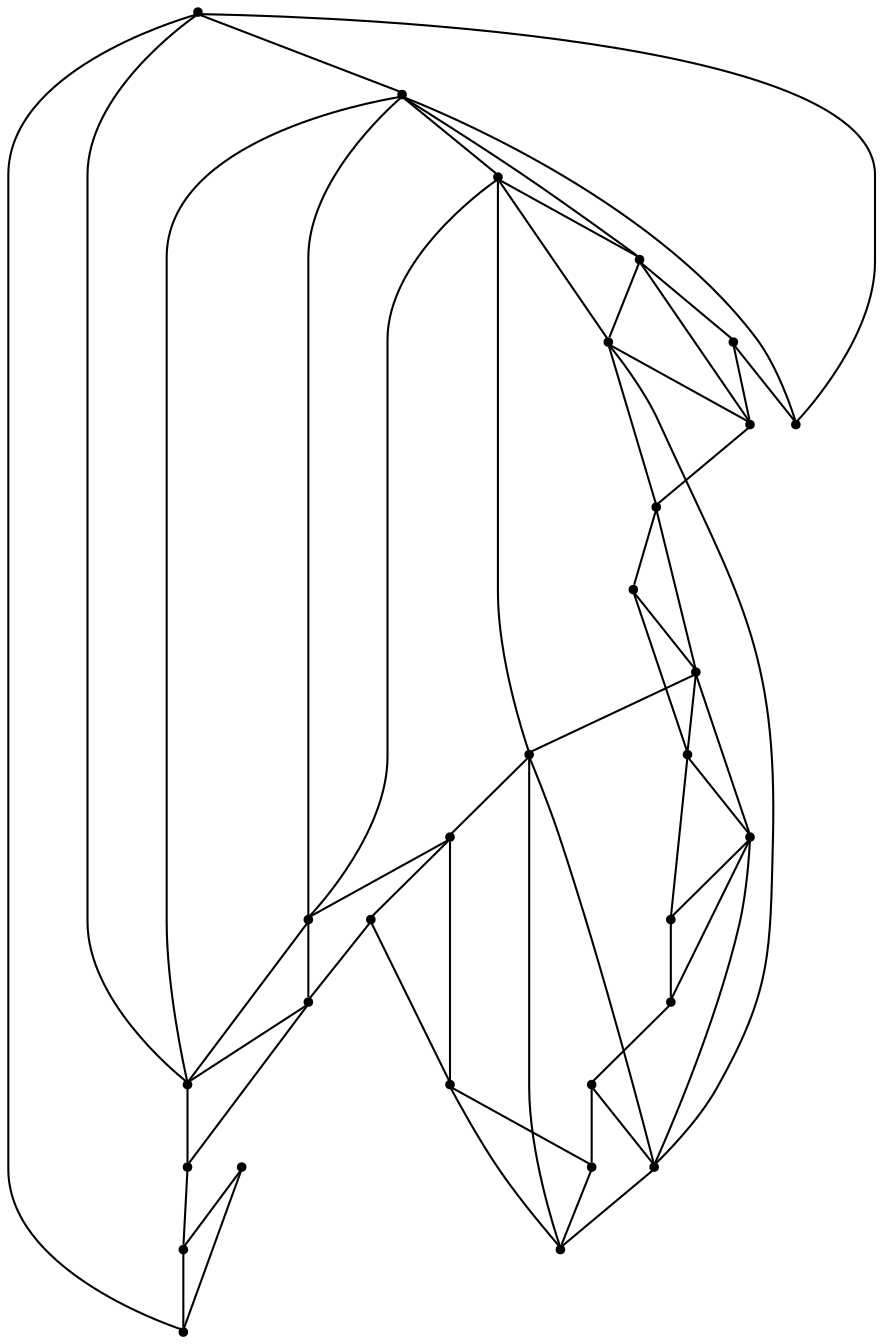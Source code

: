 graph {
  node [shape=point,comment="{\"directed\":false,\"doi\":\"10.1007/978-3-030-35802-0_42\",\"figure\":\"1 (2)\"}"]

  v0 [pos="257.1107453547115,1559.7124317284236"]
  v1 [pos="257.1107453547115,1588.416654744748"]
  v2 [pos="285.81532811310973,1588.416654744748"]
  v3 [pos="285.81532811310973,1617.1166809769397"]
  v4 [pos="257.1107453547115,1645.8209039932642"]
  v5 [pos="285.8153281131097,1645.820903993264"]
  v6 [pos="314.5199029229557,1645.8209039932642"]
  v7 [pos="343.2223952121221,1645.820903993264"]
  v8 [pos="257.1107453547115,1674.5251270095887"]
  v9 [pos="285.8153281131097,1674.5251270095885"]
  v10 [pos="314.5199029229557,1674.5251270095887"]
  v11 [pos="343.222395212122,1674.5251270095887"]
  v12 [pos="371.9227731864,1674.5251270095887"]
  v13 [pos="257.1107453547115,1703.227315221485"]
  v14 [pos="285.8153281131097,1703.227315221485"]
  v15 [pos="314.5199029229557,1703.227315221485"]
  v16 [pos="343.2223952121221,1703.227315221485"]
  v17 [pos="371.9227731864,1703.227315221485"]
  v18 [pos="400.62734799624593,1703.227315221485"]
  v19 [pos="285.8153281131097,1731.9315382378095"]
  v20 [pos="314.5199029229557,1731.9315382378095"]
  v21 [pos="371.9227731864,1731.9315382378095"]
  v22 [pos="400.62734799624593,1731.9315382378095"]
  v23 [pos="314.5199029229557,1760.6295296655728"]
  v24 [pos="343.2223952121221,1760.6295296655728"]
  v25 [pos="371.9227731864,1760.6295296655728"]
  v26 [pos="400.62734799624593,1760.6295296655728"]
  v27 [pos="343.2223952121221,1789.3337526818973"]
  v28 [pos="371.9227731864,1789.3337526818973"]
  v29 [pos="400.62734799624593,1789.3337526818973"]

  v13 -- v8 [id="-3",pos="257.1107453547115,1703.227315221485 257.1107453547115,1674.5251270095887 257.1107453547115,1674.5251270095887 257.1107453547115,1674.5251270095887"]
  v8 -- v4 [id="-4",pos="257.1107453547115,1674.5251270095887 257.1107453547115,1645.8209039932642 257.1107453547115,1645.8209039932642 257.1107453547115,1645.8209039932642"]
  v4 -- v1 [id="-5",pos="257.1107453547115,1645.8209039932642 257.1107453547115,1588.416654744748 257.1107453547115,1588.416654744748 257.1107453547115,1588.416654744748"]
  v1 -- v0 [id="-6",pos="257.1107453547115,1588.416654744748 257.1107453547115,1559.7124317284236 257.1107453547115,1559.7124317284236 257.1107453547115,1559.7124317284236"]
  v13 -- v19 [id="-8",pos="257.1107453547115,1703.227315221485 285.8153281131097,1731.9315382378095 285.8153281131097,1731.9315382378095 285.8153281131097,1731.9315382378095"]
  v4 -- v9 [id="-11",pos="257.1107453547115,1645.8209039932642 285.8153281131097,1674.5251270095885 285.8153281131097,1674.5251270095885 285.8153281131097,1674.5251270095885"]
  v0 -- v2 [id="-13",pos="257.1107453547115,1559.7124317284236 285.81532811310973,1588.416654744748 285.81532811310973,1588.416654744748 285.81532811310973,1588.416654744748"]
  v19 -- v14 [id="-15",pos="285.8153281131097,1731.9315382378095 285.8153281131097,1703.227315221485 285.8153281131097,1703.227315221485 285.8153281131097,1703.227315221485"]
  v14 -- v9 [id="-16",pos="285.8153281131097,1703.227315221485 285.8153281131097,1674.5251270095885 285.8153281131097,1674.5251270095885 285.8153281131097,1674.5251270095885"]
  v9 -- v5 [id="-17",pos="285.8153281131097,1674.5251270095885 285.8153281131097,1645.820903993264 285.8153281131097,1645.820903993264 285.8153281131097,1645.820903993264"]
  v5 -- v3 [id="-18",pos="285.8153281131097,1645.820903993264 285.81532811310973,1617.1166809769397 285.81532811310973,1617.1166809769397 285.81532811310973,1617.1166809769397"]
  v3 -- v2 [id="-19",pos="285.81532811310973,1617.1166809769397 285.81532811310973,1588.416654744748 285.81532811310973,1588.416654744748 285.81532811310973,1588.416654744748"]
  v19 -- v23 [id="-21",pos="285.8153281131097,1731.9315382378095 314.5199029229557,1760.6295296655728 314.5199029229557,1760.6295296655728 314.5199029229557,1760.6295296655728"]
  v14 -- v20 [id="-22",pos="285.8153281131097,1703.227315221485 314.5199029229557,1731.9315382378095 314.5199029229557,1731.9315382378095 314.5199029229557,1731.9315382378095"]
  v9 -- v15 [id="-23",pos="285.8153281131097,1674.5251270095885 314.5199029229557,1703.227315221485 314.5199029229557,1703.227315221485 314.5199029229557,1703.227315221485"]
  v23 -- v27 [id="-25",pos="314.5199029229557,1760.6295296655728 343.2223952121221,1789.3337526818973 343.2223952121221,1789.3337526818973 343.2223952121221,1789.3337526818973"]
  v20 -- v15 [id="-26",pos="314.5199029229557,1731.9315382378095 314.5199029229557,1703.227315221485 314.5199029229557,1703.227315221485 314.5199029229557,1703.227315221485"]
  v23 -- v20 [id="-28",pos="314.5199029229557,1760.6295296655728 314.5199029229557,1731.9315382378095 314.5199029229557,1731.9315382378095 314.5199029229557,1731.9315382378095"]
  v15 -- v10 [id="-30",pos="314.5199029229557,1703.227315221485 314.5199029229557,1674.5251270095887 314.5199029229557,1674.5251270095887 314.5199029229557,1674.5251270095887"]
  v10 -- v6 [id="-31",pos="314.5199029229557,1674.5251270095887 314.5199029229557,1645.8209039932642 314.5199029229557,1645.8209039932642 314.5199029229557,1645.8209039932642"]
  v10 -- v5 [id="-33",pos="314.5199029229557,1674.5251270095887 285.8153281131097,1645.820903993264 285.8153281131097,1645.820903993264 285.8153281131097,1645.820903993264"]
  v6 -- v3 [id="-34",pos="314.5199029229557,1645.8209039932642 285.81532811310973,1617.1166809769397 285.81532811310973,1617.1166809769397 285.81532811310973,1617.1166809769397"]
  v27 -- v24 [id="-37",pos="343.2223952121221,1789.3337526818973 343.2223952121221,1760.6295296655728 343.2223952121221,1760.6295296655728 343.2223952121221,1760.6295296655728"]
  v24 -- v16 [id="-38",pos="343.2223952121221,1760.6295296655728 343.2223952121221,1703.227315221485 343.2223952121221,1703.227315221485 343.2223952121221,1703.227315221485"]
  v16 -- v11 [id="-39",pos="343.2223952121221,1703.227315221485 343.222395212122,1674.5251270095887 343.222395212122,1674.5251270095887 343.222395212122,1674.5251270095887"]
  v11 -- v7 [id="-40",pos="343.222395212122,1674.5251270095887 343.2223952121221,1645.820903993264 343.2223952121221,1645.820903993264 343.2223952121221,1645.820903993264"]
  v24 -- v28 [id="-43",pos="343.2223952121221,1760.6295296655728 371.9227731864,1789.3337526818973 371.9227731864,1789.3337526818973 371.9227731864,1789.3337526818973"]
  v16 -- v21 [id="-45",pos="343.2223952121221,1703.227315221485 371.9227731864,1731.9315382378095 371.9227731864,1731.9315382378095 371.9227731864,1731.9315382378095"]
  v7 -- v12 [id="-47",pos="343.2223952121221,1645.820903993264 371.9227731864,1674.5251270095887 371.9227731864,1674.5251270095887 371.9227731864,1674.5251270095887"]
  v28 -- v25 [id="-49",pos="371.9227731864,1789.3337526818973 371.9227731864,1760.6295296655728 371.9227731864,1760.6295296655728 371.9227731864,1760.6295296655728"]
  v25 -- v21 [id="-50",pos="371.9227731864,1760.6295296655728 371.9227731864,1731.9315382378095 371.9227731864,1731.9315382378095 371.9227731864,1731.9315382378095"]
  v21 -- v17 [id="-51",pos="371.9227731864,1731.9315382378095 371.9227731864,1703.227315221485 371.9227731864,1703.227315221485 371.9227731864,1703.227315221485"]
  v17 -- v12 [id="-52",pos="371.9227731864,1703.227315221485 371.9227731864,1674.5251270095887 371.9227731864,1674.5251270095887 371.9227731864,1674.5251270095887"]
  v25 -- v29 [id="-55",pos="371.9227731864,1760.6295296655728 400.62734799624593,1789.3337526818973 400.62734799624593,1789.3337526818973 400.62734799624593,1789.3337526818973"]
  v12 -- v18 [id="-57",pos="371.9227731864,1674.5251270095887 400.62734799624593,1703.227315221485 400.62734799624593,1703.227315221485 400.62734799624593,1703.227315221485"]
  v29 -- v26 [id="-59",pos="400.62734799624593,1789.3337526818973 400.62734799624593,1760.6295296655728 400.62734799624593,1760.6295296655728 400.62734799624593,1760.6295296655728"]
  v26 -- v22 [id="-60",pos="400.62734799624593,1760.6295296655728 400.62734799624593,1731.9315382378095 400.62734799624593,1731.9315382378095 400.62734799624593,1731.9315382378095"]
  v22 -- v18 [id="-61",pos="400.62734799624593,1731.9315382378095 400.62734799624593,1703.227315221485 400.62734799624593,1703.227315221485 400.62734799624593,1703.227315221485"]
  v29 -- v28 [id="-67",pos="400.62734799624593,1789.3337526818973 371.9227731864,1789.3337526818973 371.9227731864,1789.3337526818973 371.9227731864,1789.3337526818973"]
  v28 -- v27 [id="-68",pos="371.9227731864,1789.3337526818973 343.2223952121221,1789.3337526818973 343.2223952121221,1789.3337526818973 343.2223952121221,1789.3337526818973"]
  v26 -- v25 [id="-71",pos="400.62734799624593,1760.6295296655728 371.9227731864,1760.6295296655728 371.9227731864,1760.6295296655728 371.9227731864,1760.6295296655728"]
  v25 -- v24 [id="-72",pos="371.9227731864,1760.6295296655728 343.2223952121221,1760.6295296655728 343.2223952121221,1760.6295296655728 343.2223952121221,1760.6295296655728"]
  v24 -- v23 [id="-73",pos="343.2223952121221,1760.6295296655728 314.5199029229557,1760.6295296655728 314.5199029229557,1760.6295296655728 314.5199029229557,1760.6295296655728"]
  v22 -- v21 [id="-76",pos="400.62734799624593,1731.9315382378095 371.9227731864,1731.9315382378095 371.9227731864,1731.9315382378095 371.9227731864,1731.9315382378095"]
  v21 -- v20 [id="-77",pos="371.9227731864,1731.9315382378095 314.5199029229557,1731.9315382378095 314.5199029229557,1731.9315382378095 314.5199029229557,1731.9315382378095"]
  v20 -- v19 [id="-78",pos="314.5199029229557,1731.9315382378095 285.8153281131097,1731.9315382378095 285.8153281131097,1731.9315382378095 285.8153281131097,1731.9315382378095"]
  v18 -- v17 [id="-81",pos="400.62734799624593,1703.227315221485 371.9227731864,1703.227315221485 371.9227731864,1703.227315221485 371.9227731864,1703.227315221485"]
  v17 -- v16 [id="-82",pos="371.9227731864,1703.227315221485 343.2223952121221,1703.227315221485 343.2223952121221,1703.227315221485 343.2223952121221,1703.227315221485"]
  v16 -- v15 [id="-83",pos="343.2223952121221,1703.227315221485 314.5199029229557,1703.227315221485 314.5199029229557,1703.227315221485 314.5199029229557,1703.227315221485"]
  v15 -- v14 [id="-84",pos="314.5199029229557,1703.227315221485 285.8153281131097,1703.227315221485 285.8153281131097,1703.227315221485 285.8153281131097,1703.227315221485"]
  v14 -- v13 [id="-85",pos="285.8153281131097,1703.227315221485 257.1107453547115,1703.227315221485 257.1107453547115,1703.227315221485 257.1107453547115,1703.227315221485"]
  v12 -- v11 [id="-88",pos="371.9227731864,1674.5251270095887 343.222395212122,1674.5251270095887 343.222395212122,1674.5251270095887 343.222395212122,1674.5251270095887"]
  v11 -- v10 [id="-89",pos="343.222395212122,1674.5251270095887 314.5199029229557,1674.5251270095887 314.5199029229557,1674.5251270095887 314.5199029229557,1674.5251270095887"]
  v10 -- v9 [id="-90",pos="314.5199029229557,1674.5251270095887 285.8153281131097,1674.5251270095885 285.8153281131097,1674.5251270095885 285.8153281131097,1674.5251270095885"]
  v9 -- v8 [id="-91",pos="285.8153281131097,1674.5251270095885 257.1107453547115,1674.5251270095887 257.1107453547115,1674.5251270095887 257.1107453547115,1674.5251270095887"]
  v7 -- v6 [id="-94",pos="343.2223952121221,1645.820903993264 314.5199029229557,1645.8209039932642 314.5199029229557,1645.8209039932642 314.5199029229557,1645.8209039932642"]
  v6 -- v5 [id="-95",pos="314.5199029229557,1645.8209039932642 285.8153281131097,1645.820903993264 285.8153281131097,1645.820903993264 285.8153281131097,1645.820903993264"]
  v5 -- v4 [id="-96",pos="285.8153281131097,1645.820903993264 257.1107453547115,1645.8209039932642 257.1107453547115,1645.8209039932642 257.1107453547115,1645.8209039932642"]
  v2 -- v1 [id="-101",pos="285.81532811310973,1588.416654744748 257.1107453547115,1588.416654744748 257.1107453547115,1588.416654744748 257.1107453547115,1588.416654744748"]
}